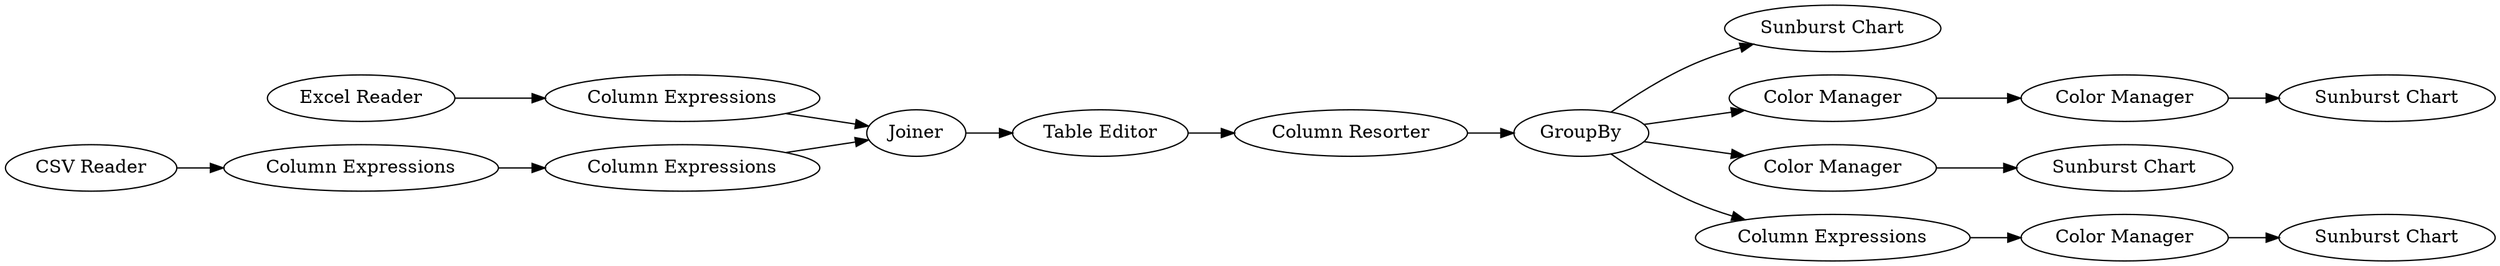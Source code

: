 digraph {
	"126980313824629209_9" [label="Column Expressions"]
	"126980313824629209_31" [label="Color Manager"]
	"126980313824629209_14" [label="Column Expressions"]
	"126980313824629209_26" [label="Sunburst Chart"]
	"126980313824629209_30" [label="Color Manager"]
	"126980313824629209_17" [label="Column Resorter"]
	"126980313824629209_29" [label="Sunburst Chart"]
	"126980313824629209_13" [label=Joiner]
	"126980313824629209_11" [label="Column Expressions"]
	"126980313824629209_28" [label="Color Manager"]
	"126980313824629209_34" [label="Column Expressions"]
	"126980313824629209_27" [label="Sunburst Chart"]
	"126980313824629209_32" [label="Sunburst Chart"]
	"126980313824629209_1" [label="CSV Reader"]
	"126980313824629209_12" [label="Excel Reader"]
	"126980313824629209_33" [label="Color Manager"]
	"126980313824629209_16" [label=GroupBy]
	"126980313824629209_15" [label="Table Editor"]
	"126980313824629209_1" -> "126980313824629209_9"
	"126980313824629209_16" -> "126980313824629209_28"
	"126980313824629209_16" -> "126980313824629209_26"
	"126980313824629209_9" -> "126980313824629209_11"
	"126980313824629209_28" -> "126980313824629209_27"
	"126980313824629209_30" -> "126980313824629209_31"
	"126980313824629209_31" -> "126980313824629209_29"
	"126980313824629209_17" -> "126980313824629209_16"
	"126980313824629209_16" -> "126980313824629209_34"
	"126980313824629209_15" -> "126980313824629209_17"
	"126980313824629209_12" -> "126980313824629209_14"
	"126980313824629209_34" -> "126980313824629209_33"
	"126980313824629209_13" -> "126980313824629209_15"
	"126980313824629209_11" -> "126980313824629209_13"
	"126980313824629209_16" -> "126980313824629209_30"
	"126980313824629209_14" -> "126980313824629209_13"
	"126980313824629209_33" -> "126980313824629209_32"
	rankdir=LR
}
